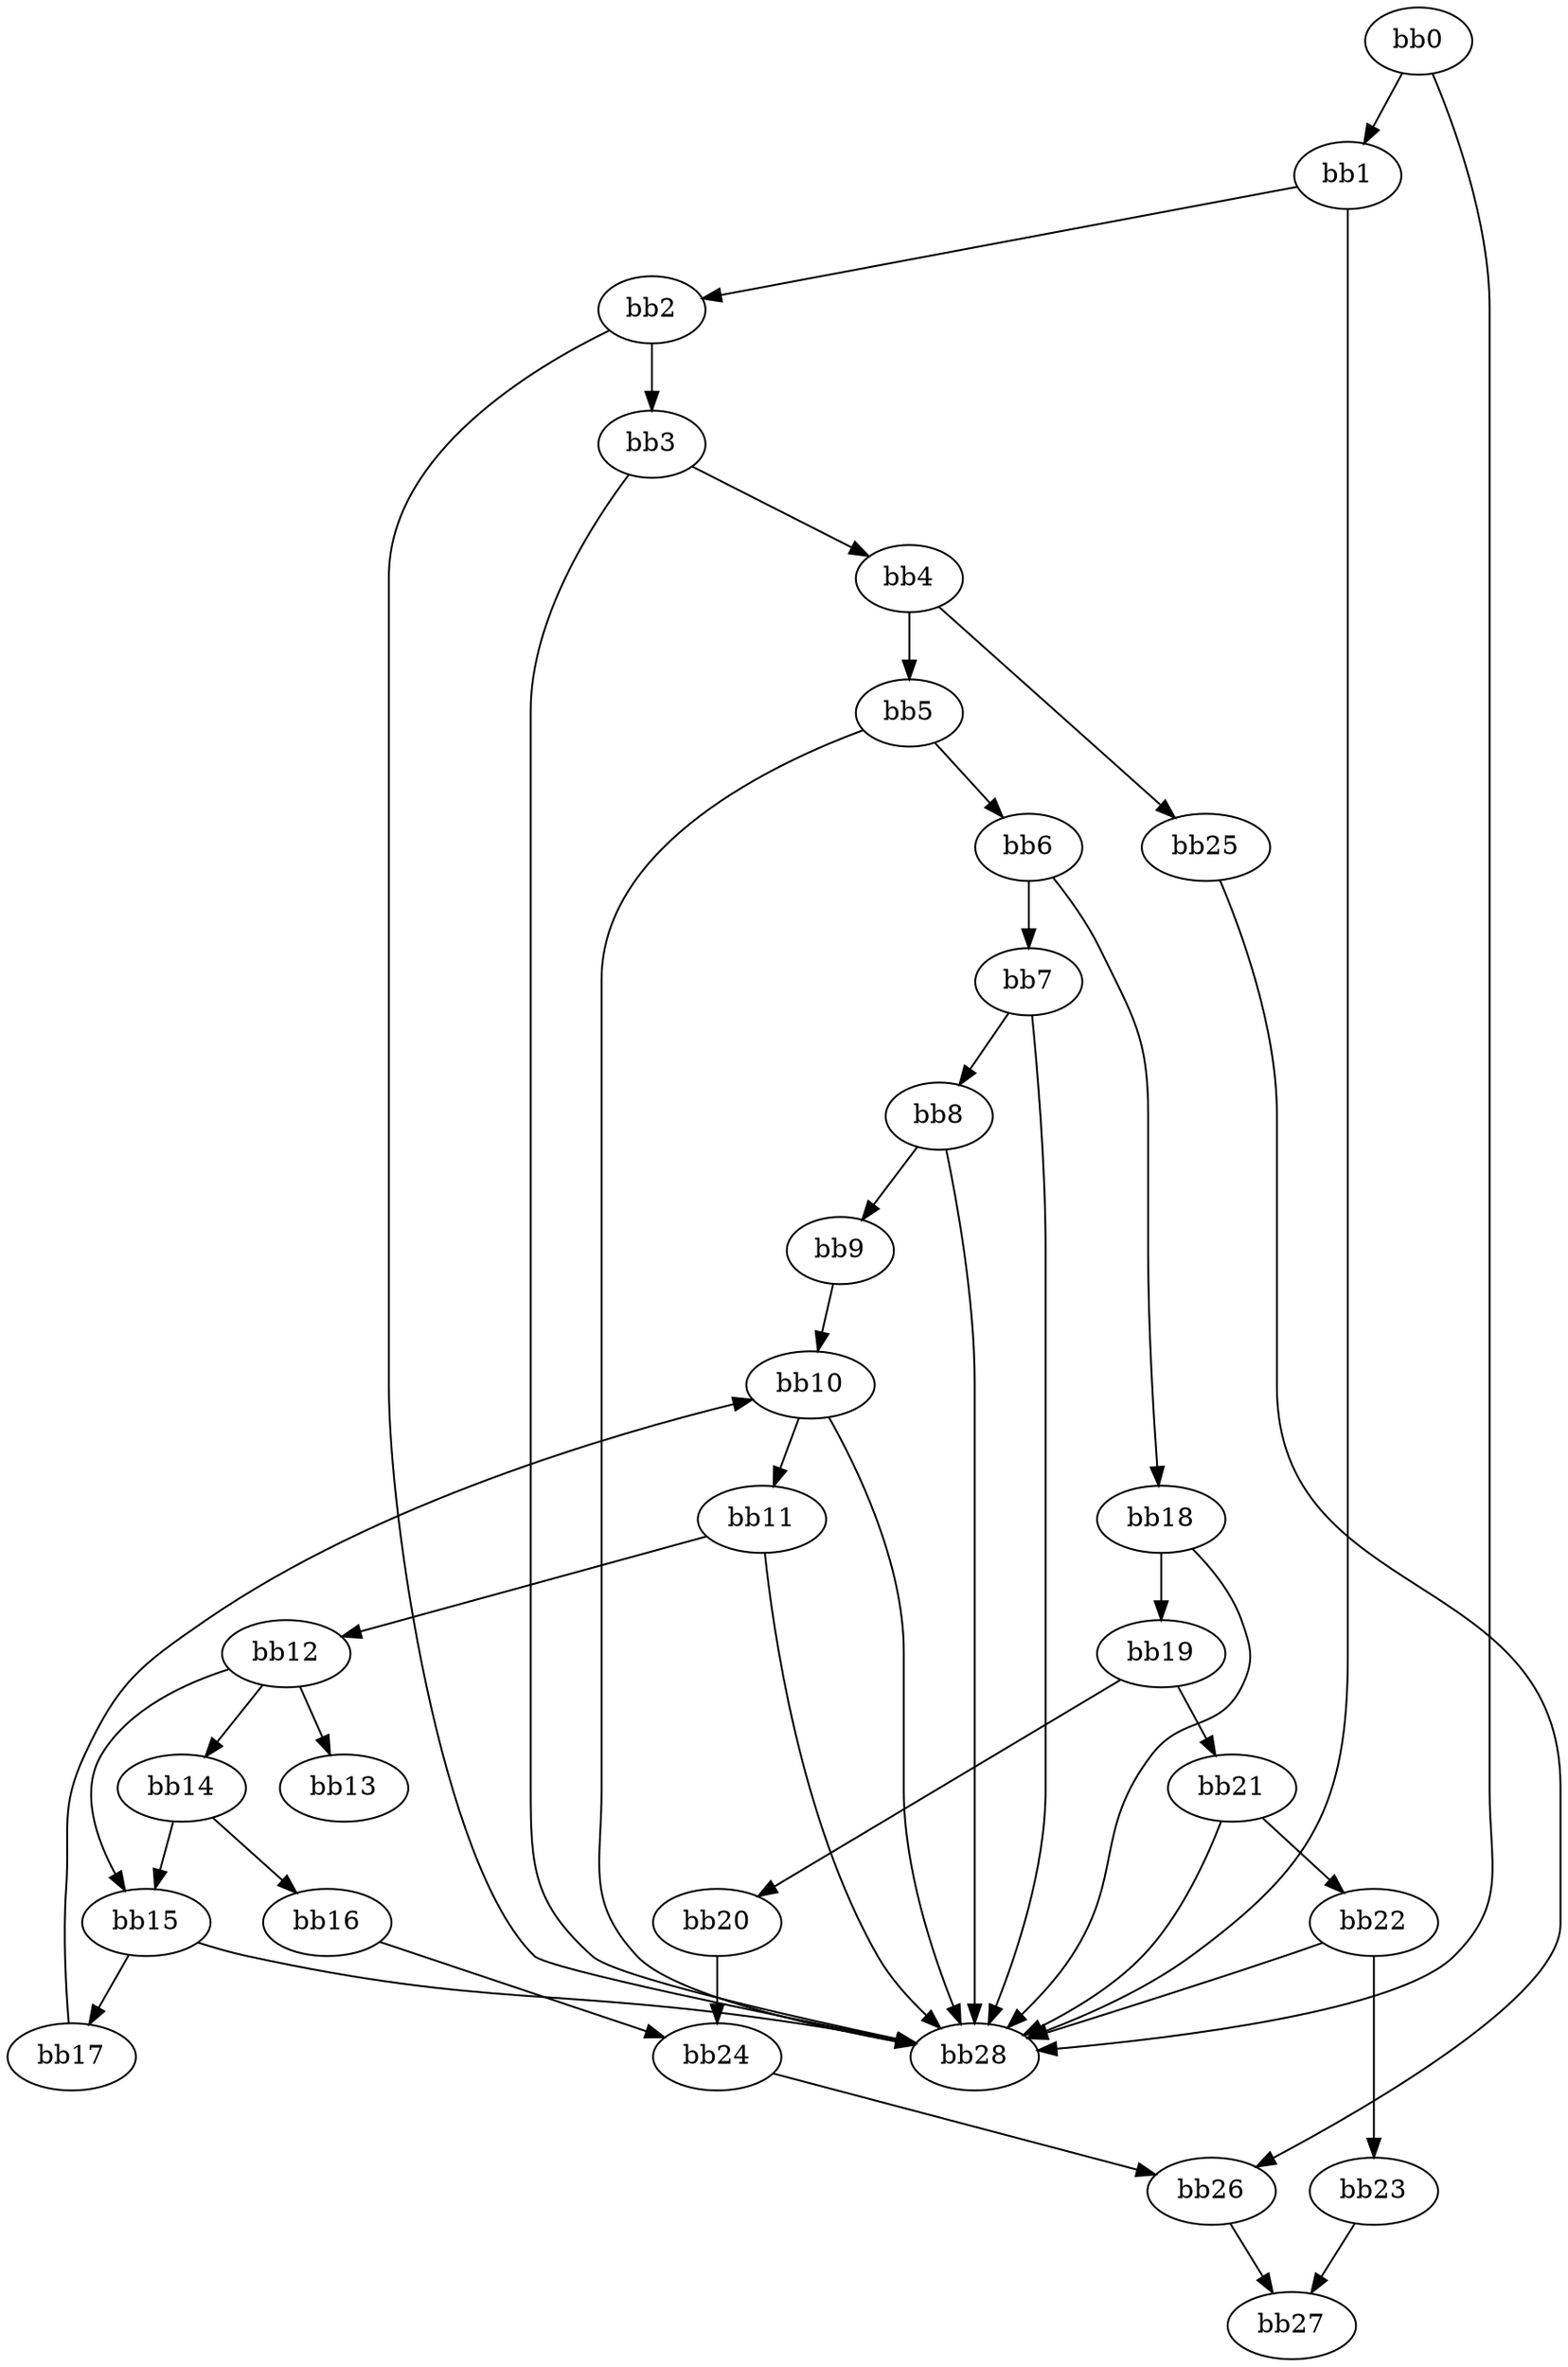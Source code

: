 digraph {
    0 [ label = "bb0\l" ]
    1 [ label = "bb1\l" ]
    2 [ label = "bb2\l" ]
    3 [ label = "bb3\l" ]
    4 [ label = "bb4\l" ]
    5 [ label = "bb5\l" ]
    6 [ label = "bb6\l" ]
    7 [ label = "bb7\l" ]
    8 [ label = "bb8\l" ]
    9 [ label = "bb9\l" ]
    10 [ label = "bb10\l" ]
    11 [ label = "bb11\l" ]
    12 [ label = "bb12\l" ]
    13 [ label = "bb13\l" ]
    14 [ label = "bb14\l" ]
    15 [ label = "bb15\l" ]
    16 [ label = "bb16\l" ]
    17 [ label = "bb17\l" ]
    18 [ label = "bb18\l" ]
    19 [ label = "bb19\l" ]
    20 [ label = "bb20\l" ]
    21 [ label = "bb21\l" ]
    22 [ label = "bb22\l" ]
    23 [ label = "bb23\l" ]
    24 [ label = "bb24\l" ]
    25 [ label = "bb25\l" ]
    26 [ label = "bb26\l" ]
    27 [ label = "bb27\l" ]
    28 [ label = "bb28\l" ]
    0 -> 1 [ ]
    0 -> 28 [ ]
    1 -> 2 [ ]
    1 -> 28 [ ]
    2 -> 3 [ ]
    2 -> 28 [ ]
    3 -> 4 [ ]
    3 -> 28 [ ]
    4 -> 5 [ ]
    4 -> 25 [ ]
    5 -> 6 [ ]
    5 -> 28 [ ]
    6 -> 7 [ ]
    6 -> 18 [ ]
    7 -> 8 [ ]
    7 -> 28 [ ]
    8 -> 9 [ ]
    8 -> 28 [ ]
    9 -> 10 [ ]
    10 -> 11 [ ]
    10 -> 28 [ ]
    11 -> 12 [ ]
    11 -> 28 [ ]
    12 -> 13 [ ]
    12 -> 14 [ ]
    12 -> 15 [ ]
    14 -> 15 [ ]
    14 -> 16 [ ]
    15 -> 17 [ ]
    15 -> 28 [ ]
    16 -> 24 [ ]
    17 -> 10 [ ]
    18 -> 19 [ ]
    18 -> 28 [ ]
    19 -> 20 [ ]
    19 -> 21 [ ]
    20 -> 24 [ ]
    21 -> 22 [ ]
    21 -> 28 [ ]
    22 -> 23 [ ]
    22 -> 28 [ ]
    23 -> 27 [ ]
    24 -> 26 [ ]
    25 -> 26 [ ]
    26 -> 27 [ ]
}

